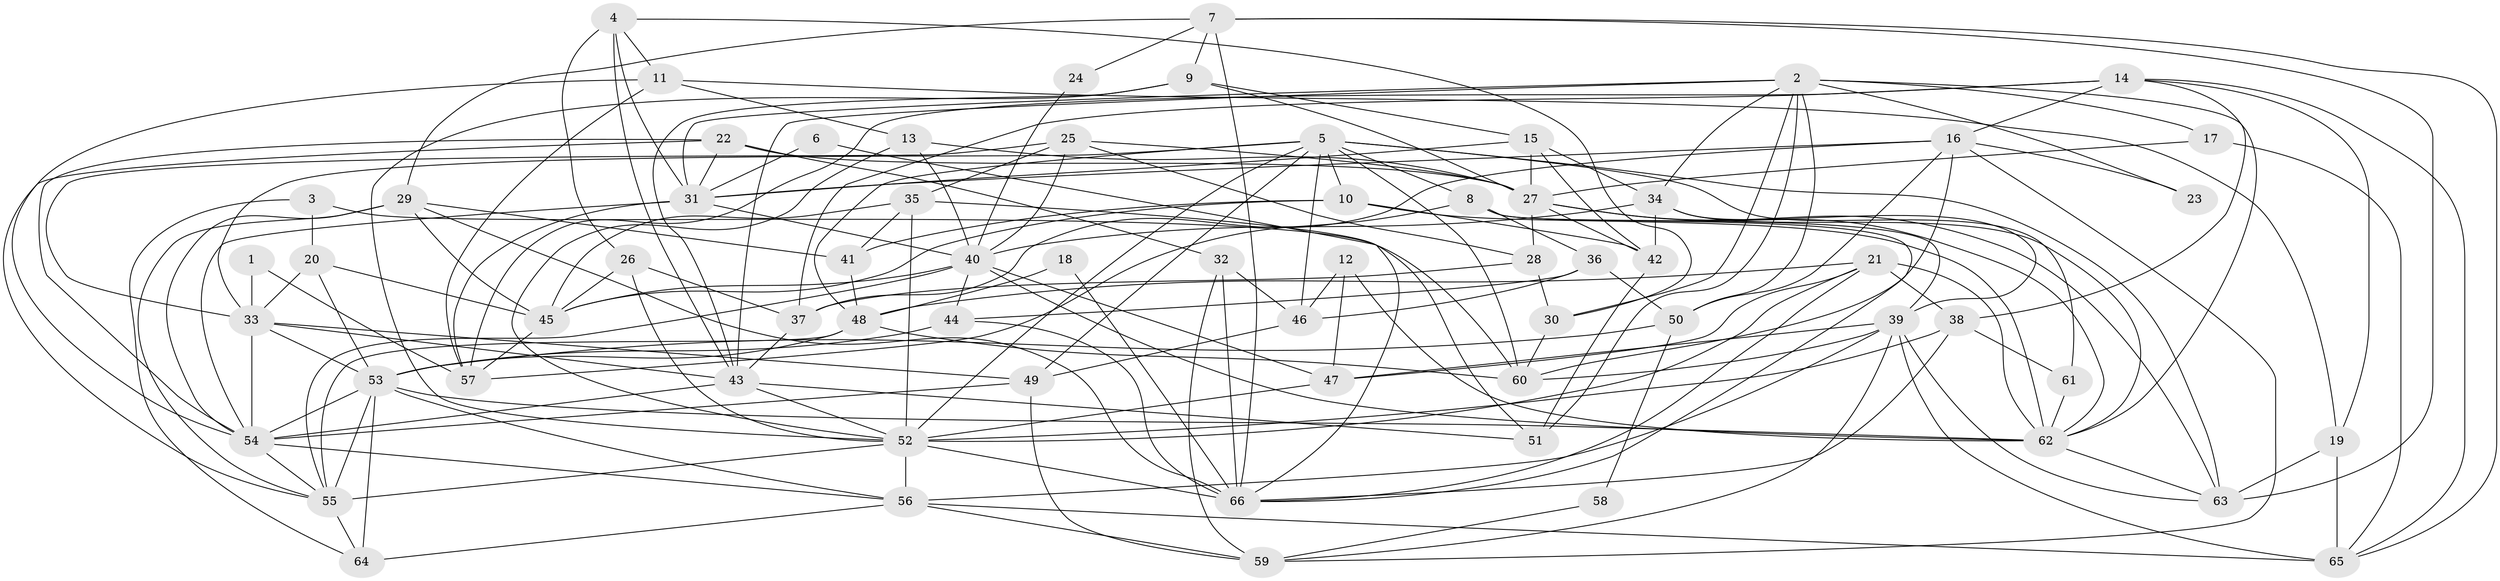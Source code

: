// original degree distribution, {6: 0.09090909090909091, 4: 0.32575757575757575, 2: 0.12121212121212122, 9: 0.007575757575757576, 8: 0.007575757575757576, 5: 0.17424242424242425, 3: 0.25, 7: 0.022727272727272728}
// Generated by graph-tools (version 1.1) at 2025/50/03/09/25 03:50:03]
// undirected, 66 vertices, 186 edges
graph export_dot {
graph [start="1"]
  node [color=gray90,style=filled];
  1;
  2;
  3;
  4;
  5;
  6;
  7;
  8;
  9;
  10;
  11;
  12;
  13;
  14;
  15;
  16;
  17;
  18;
  19;
  20;
  21;
  22;
  23;
  24;
  25;
  26;
  27;
  28;
  29;
  30;
  31;
  32;
  33;
  34;
  35;
  36;
  37;
  38;
  39;
  40;
  41;
  42;
  43;
  44;
  45;
  46;
  47;
  48;
  49;
  50;
  51;
  52;
  53;
  54;
  55;
  56;
  57;
  58;
  59;
  60;
  61;
  62;
  63;
  64;
  65;
  66;
  1 -- 33 [weight=1.0];
  1 -- 57 [weight=1.0];
  2 -- 17 [weight=1.0];
  2 -- 23 [weight=1.0];
  2 -- 30 [weight=1.0];
  2 -- 31 [weight=1.0];
  2 -- 34 [weight=1.0];
  2 -- 43 [weight=1.0];
  2 -- 50 [weight=1.0];
  2 -- 51 [weight=1.0];
  2 -- 62 [weight=1.0];
  3 -- 20 [weight=1.0];
  3 -- 60 [weight=1.0];
  3 -- 64 [weight=1.0];
  4 -- 11 [weight=1.0];
  4 -- 26 [weight=1.0];
  4 -- 30 [weight=1.0];
  4 -- 31 [weight=1.0];
  4 -- 43 [weight=1.0];
  5 -- 8 [weight=1.0];
  5 -- 10 [weight=1.0];
  5 -- 33 [weight=1.0];
  5 -- 46 [weight=1.0];
  5 -- 48 [weight=1.0];
  5 -- 49 [weight=1.0];
  5 -- 52 [weight=1.0];
  5 -- 60 [weight=1.0];
  5 -- 61 [weight=1.0];
  5 -- 63 [weight=1.0];
  6 -- 31 [weight=1.0];
  6 -- 66 [weight=1.0];
  7 -- 9 [weight=1.0];
  7 -- 24 [weight=1.0];
  7 -- 29 [weight=1.0];
  7 -- 63 [weight=1.0];
  7 -- 65 [weight=1.0];
  7 -- 66 [weight=1.0];
  8 -- 36 [weight=1.0];
  8 -- 39 [weight=1.0];
  8 -- 57 [weight=1.0];
  8 -- 66 [weight=1.0];
  9 -- 15 [weight=1.0];
  9 -- 27 [weight=1.0];
  9 -- 43 [weight=1.0];
  9 -- 52 [weight=1.0];
  10 -- 41 [weight=1.0];
  10 -- 42 [weight=1.0];
  10 -- 45 [weight=1.0];
  10 -- 62 [weight=1.0];
  11 -- 13 [weight=1.0];
  11 -- 19 [weight=1.0];
  11 -- 54 [weight=1.0];
  11 -- 57 [weight=1.0];
  12 -- 46 [weight=1.0];
  12 -- 47 [weight=1.0];
  12 -- 62 [weight=1.0];
  13 -- 27 [weight=1.0];
  13 -- 40 [weight=1.0];
  13 -- 52 [weight=1.0];
  14 -- 16 [weight=1.0];
  14 -- 19 [weight=1.0];
  14 -- 37 [weight=1.0];
  14 -- 38 [weight=1.0];
  14 -- 57 [weight=1.0];
  14 -- 65 [weight=1.0];
  15 -- 27 [weight=1.0];
  15 -- 31 [weight=1.0];
  15 -- 34 [weight=1.0];
  15 -- 42 [weight=1.0];
  16 -- 23 [weight=1.0];
  16 -- 31 [weight=1.0];
  16 -- 37 [weight=1.0];
  16 -- 50 [weight=1.0];
  16 -- 59 [weight=1.0];
  16 -- 60 [weight=1.0];
  17 -- 27 [weight=1.0];
  17 -- 65 [weight=1.0];
  18 -- 48 [weight=1.0];
  18 -- 66 [weight=1.0];
  19 -- 63 [weight=1.0];
  19 -- 65 [weight=1.0];
  20 -- 33 [weight=1.0];
  20 -- 45 [weight=1.0];
  20 -- 53 [weight=1.0];
  21 -- 38 [weight=1.0];
  21 -- 47 [weight=1.0];
  21 -- 48 [weight=1.0];
  21 -- 52 [weight=1.0];
  21 -- 62 [weight=1.0];
  21 -- 66 [weight=1.0];
  22 -- 27 [weight=1.0];
  22 -- 31 [weight=1.0];
  22 -- 32 [weight=1.0];
  22 -- 54 [weight=1.0];
  22 -- 55 [weight=1.0];
  24 -- 40 [weight=1.0];
  25 -- 27 [weight=1.0];
  25 -- 28 [weight=1.0];
  25 -- 33 [weight=1.0];
  25 -- 35 [weight=1.0];
  25 -- 40 [weight=1.0];
  26 -- 37 [weight=1.0];
  26 -- 45 [weight=1.0];
  26 -- 52 [weight=1.0];
  27 -- 28 [weight=1.0];
  27 -- 42 [weight=1.0];
  27 -- 62 [weight=1.0];
  27 -- 63 [weight=1.0];
  28 -- 30 [weight=1.0];
  28 -- 37 [weight=1.0];
  29 -- 41 [weight=1.0];
  29 -- 45 [weight=1.0];
  29 -- 54 [weight=1.0];
  29 -- 55 [weight=1.0];
  29 -- 66 [weight=1.0];
  30 -- 60 [weight=1.0];
  31 -- 40 [weight=1.0];
  31 -- 54 [weight=1.0];
  31 -- 57 [weight=1.0];
  32 -- 46 [weight=1.0];
  32 -- 59 [weight=1.0];
  32 -- 66 [weight=1.0];
  33 -- 43 [weight=1.0];
  33 -- 49 [weight=1.0];
  33 -- 53 [weight=1.0];
  33 -- 54 [weight=1.0];
  34 -- 39 [weight=1.0];
  34 -- 40 [weight=2.0];
  34 -- 42 [weight=1.0];
  34 -- 62 [weight=1.0];
  35 -- 41 [weight=1.0];
  35 -- 45 [weight=1.0];
  35 -- 51 [weight=1.0];
  35 -- 52 [weight=2.0];
  36 -- 44 [weight=1.0];
  36 -- 46 [weight=1.0];
  36 -- 50 [weight=1.0];
  37 -- 43 [weight=1.0];
  38 -- 52 [weight=1.0];
  38 -- 61 [weight=1.0];
  38 -- 66 [weight=1.0];
  39 -- 47 [weight=1.0];
  39 -- 56 [weight=1.0];
  39 -- 59 [weight=1.0];
  39 -- 60 [weight=2.0];
  39 -- 63 [weight=1.0];
  39 -- 65 [weight=2.0];
  40 -- 44 [weight=2.0];
  40 -- 45 [weight=1.0];
  40 -- 47 [weight=1.0];
  40 -- 55 [weight=1.0];
  40 -- 62 [weight=1.0];
  41 -- 48 [weight=1.0];
  42 -- 51 [weight=1.0];
  43 -- 51 [weight=1.0];
  43 -- 52 [weight=1.0];
  43 -- 54 [weight=1.0];
  44 -- 53 [weight=1.0];
  44 -- 66 [weight=1.0];
  45 -- 57 [weight=1.0];
  46 -- 49 [weight=1.0];
  47 -- 52 [weight=1.0];
  48 -- 53 [weight=1.0];
  48 -- 55 [weight=1.0];
  48 -- 60 [weight=1.0];
  49 -- 54 [weight=1.0];
  49 -- 59 [weight=1.0];
  50 -- 53 [weight=1.0];
  50 -- 58 [weight=1.0];
  52 -- 55 [weight=1.0];
  52 -- 56 [weight=1.0];
  52 -- 66 [weight=1.0];
  53 -- 54 [weight=1.0];
  53 -- 55 [weight=2.0];
  53 -- 56 [weight=1.0];
  53 -- 62 [weight=1.0];
  53 -- 64 [weight=1.0];
  54 -- 55 [weight=1.0];
  54 -- 56 [weight=1.0];
  55 -- 64 [weight=1.0];
  56 -- 59 [weight=1.0];
  56 -- 64 [weight=1.0];
  56 -- 65 [weight=1.0];
  58 -- 59 [weight=1.0];
  61 -- 62 [weight=1.0];
  62 -- 63 [weight=1.0];
}

